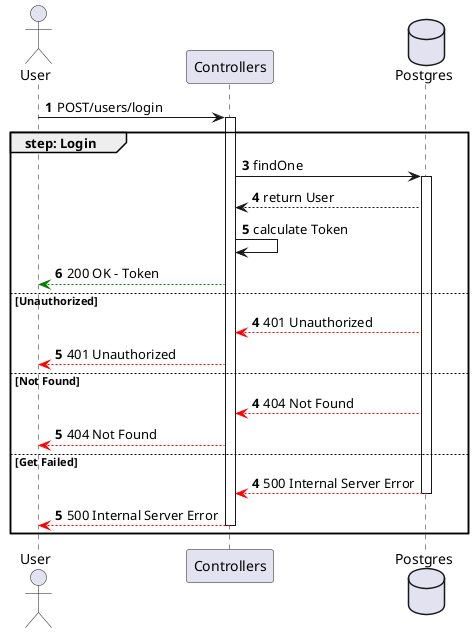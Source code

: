 @startuml login

actor User
participant Controllers
database Postgres

autonumber
User -> Controllers ++: POST/users/login
group step: Login
    autonumber 3
    Controllers -> Postgres ++: findOne
    Postgres --> Controllers: return User
    Controllers -> Controllers : calculate Token
    Controllers --[#green]> User : 200 OK - Token
else Unauthorized
    autonumber 4
    Postgres --[#red]> Controllers: 401 Unauthorized
    Controllers --[#red]> User : 401 Unauthorized
else Not Found
    autonumber 4
    Postgres --[#red]> Controllers : 404 Not Found
    Controllers --[#red]> User : 404 Not Found
else Get Failed
    autonumber 4
    Postgres --[#red]> Controllers --: 500 Internal Server Error
    Controllers --[#red]> User --: 500 Internal Server Error
end

@enduml